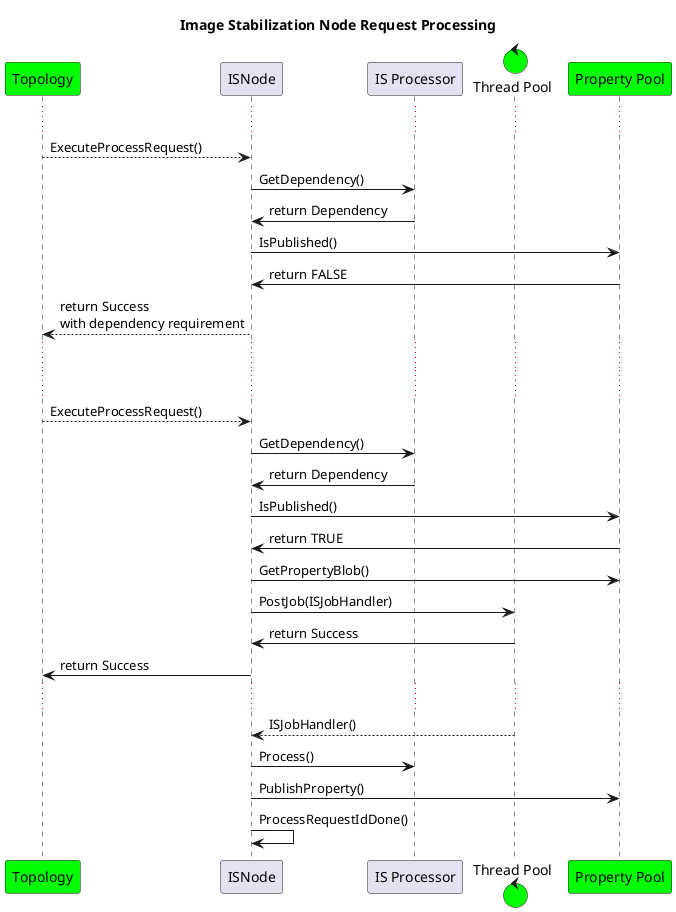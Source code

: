 @startuml
title Image Stabilization Node Request Processing


participant "Topology" as Topology #00FF00
participant "ISNode" as ISNode
participant "IS Processor" as ISProcessor
control "Thread Pool" as ThreadPool #00FF00
participant "Property Pool" as PropertyPool #00FF00


...
Topology --> ISNode : ExecuteProcessRequest()
ISNode -> ISProcessor : GetDependency()
ISNode <- ISProcessor : return Dependency
ISNode -> PropertyPool : IsPublished()
ISNode <- PropertyPool : return FALSE
Topology <-- ISNode : return Success\nwith dependency requirement


...
...
Topology --> ISNode : ExecuteProcessRequest()
ISNode -> ISProcessor : GetDependency()
ISNode <- ISProcessor : return Dependency
ISNode -> PropertyPool : IsPublished()
ISNode <- PropertyPool : return TRUE
ISNode -> PropertyPool : GetPropertyBlob()
ISNode -> ThreadPool : PostJob(ISJobHandler)
ISNode <- ThreadPool : return Success
Topology <- ISNode : return Success


...
ThreadPool --> ISNode: ISJobHandler()
ISNode -> ISProcessor: Process()
ISNode -> PropertyPool: PublishProperty()
ISNode -> ISNode: ProcessRequestIdDone()


@enduml
